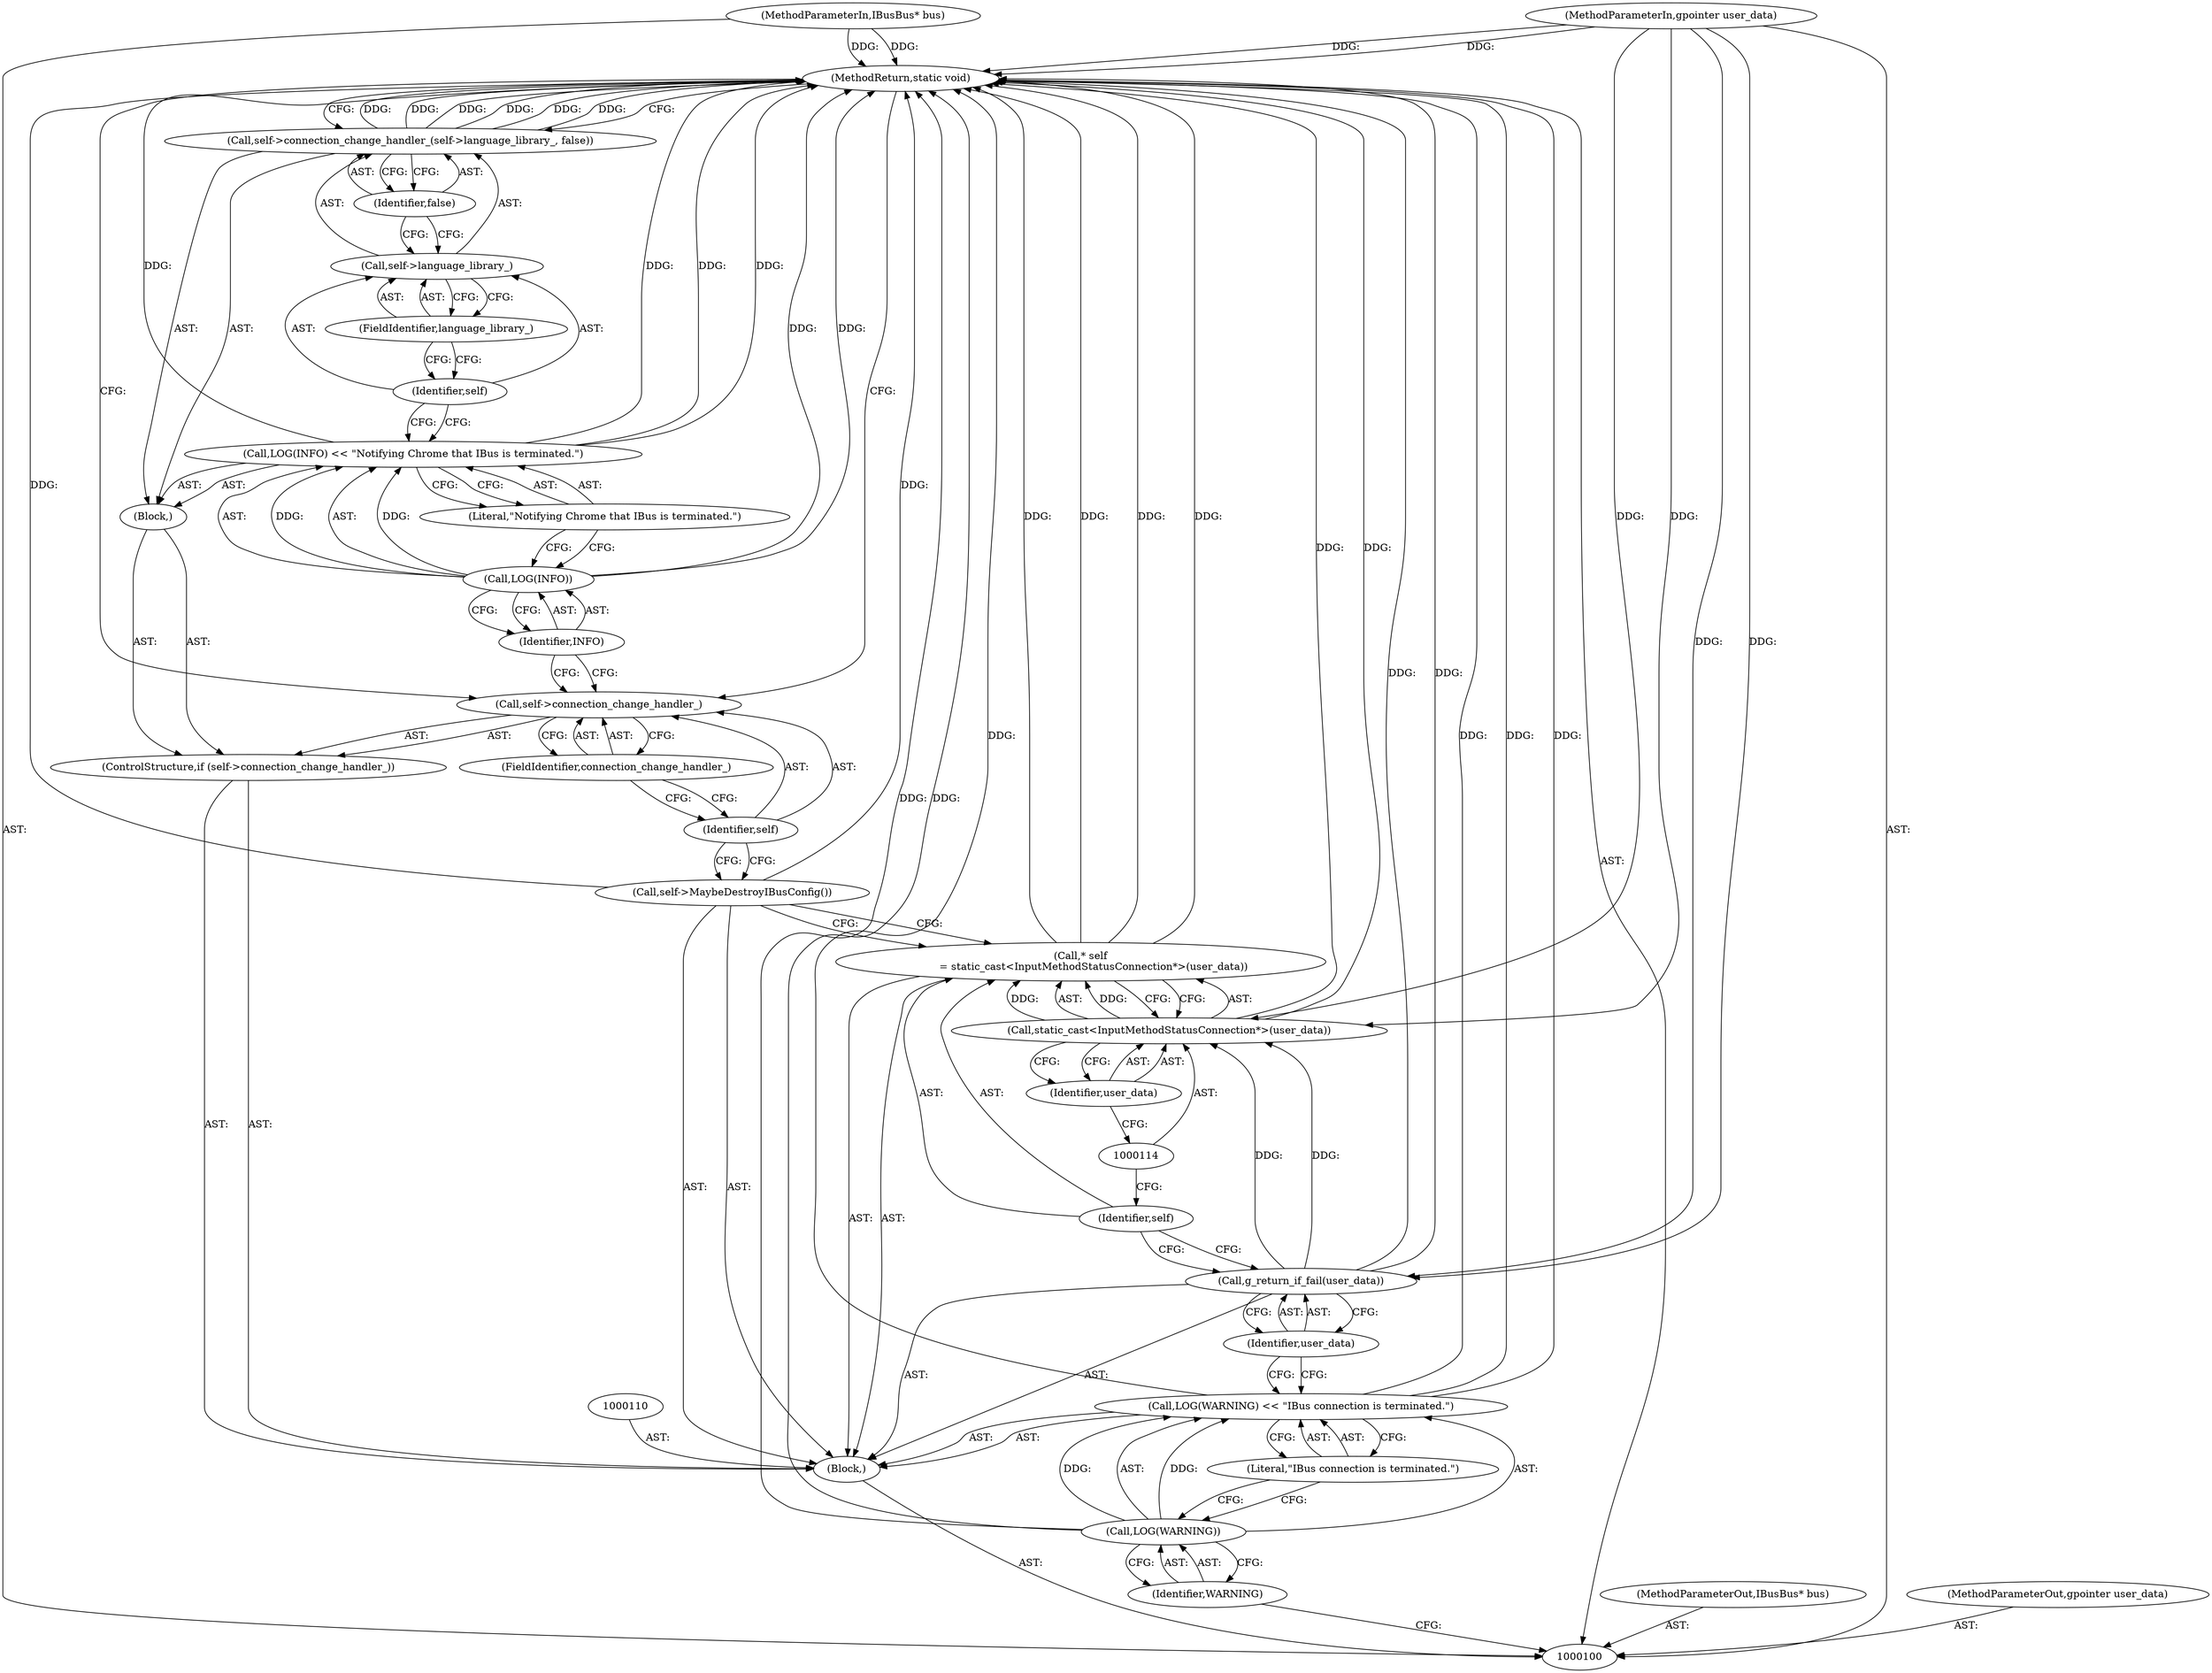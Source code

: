 digraph "1_Chrome_dc7b094a338c6c521f918f478e993f0f74bbea0d_61" {
"1000131" [label="(MethodReturn,static void)"];
"1000101" [label="(MethodParameterIn,IBusBus* bus)"];
"1000176" [label="(MethodParameterOut,IBusBus* bus)"];
"1000102" [label="(MethodParameterIn,gpointer user_data)"];
"1000177" [label="(MethodParameterOut,gpointer user_data)"];
"1000103" [label="(Block,)"];
"1000107" [label="(Literal,\"IBus connection is terminated.\")"];
"1000104" [label="(Call,LOG(WARNING) << \"IBus connection is terminated.\")"];
"1000105" [label="(Call,LOG(WARNING))"];
"1000106" [label="(Identifier,WARNING)"];
"1000109" [label="(Identifier,user_data)"];
"1000108" [label="(Call,g_return_if_fail(user_data))"];
"1000111" [label="(Call,* self\n        = static_cast<InputMethodStatusConnection*>(user_data))"];
"1000112" [label="(Identifier,self)"];
"1000113" [label="(Call,static_cast<InputMethodStatusConnection*>(user_data))"];
"1000115" [label="(Identifier,user_data)"];
"1000116" [label="(Call,self->MaybeDestroyIBusConfig())"];
"1000120" [label="(FieldIdentifier,connection_change_handler_)"];
"1000117" [label="(ControlStructure,if (self->connection_change_handler_))"];
"1000121" [label="(Block,)"];
"1000118" [label="(Call,self->connection_change_handler_)"];
"1000119" [label="(Identifier,self)"];
"1000124" [label="(Identifier,INFO)"];
"1000125" [label="(Literal,\"Notifying Chrome that IBus is terminated.\")"];
"1000122" [label="(Call,LOG(INFO) << \"Notifying Chrome that IBus is terminated.\")"];
"1000123" [label="(Call,LOG(INFO))"];
"1000127" [label="(Call,self->language_library_)"];
"1000128" [label="(Identifier,self)"];
"1000129" [label="(FieldIdentifier,language_library_)"];
"1000126" [label="(Call,self->connection_change_handler_(self->language_library_, false))"];
"1000130" [label="(Identifier,false)"];
"1000131" -> "1000100"  [label="AST: "];
"1000131" -> "1000126"  [label="CFG: "];
"1000131" -> "1000118"  [label="CFG: "];
"1000108" -> "1000131"  [label="DDG: "];
"1000104" -> "1000131"  [label="DDG: "];
"1000104" -> "1000131"  [label="DDG: "];
"1000122" -> "1000131"  [label="DDG: "];
"1000122" -> "1000131"  [label="DDG: "];
"1000113" -> "1000131"  [label="DDG: "];
"1000126" -> "1000131"  [label="DDG: "];
"1000126" -> "1000131"  [label="DDG: "];
"1000126" -> "1000131"  [label="DDG: "];
"1000105" -> "1000131"  [label="DDG: "];
"1000123" -> "1000131"  [label="DDG: "];
"1000102" -> "1000131"  [label="DDG: "];
"1000111" -> "1000131"  [label="DDG: "];
"1000111" -> "1000131"  [label="DDG: "];
"1000101" -> "1000131"  [label="DDG: "];
"1000116" -> "1000131"  [label="DDG: "];
"1000101" -> "1000100"  [label="AST: "];
"1000101" -> "1000131"  [label="DDG: "];
"1000176" -> "1000100"  [label="AST: "];
"1000102" -> "1000100"  [label="AST: "];
"1000102" -> "1000131"  [label="DDG: "];
"1000102" -> "1000108"  [label="DDG: "];
"1000102" -> "1000113"  [label="DDG: "];
"1000177" -> "1000100"  [label="AST: "];
"1000103" -> "1000100"  [label="AST: "];
"1000104" -> "1000103"  [label="AST: "];
"1000108" -> "1000103"  [label="AST: "];
"1000110" -> "1000103"  [label="AST: "];
"1000111" -> "1000103"  [label="AST: "];
"1000116" -> "1000103"  [label="AST: "];
"1000117" -> "1000103"  [label="AST: "];
"1000107" -> "1000104"  [label="AST: "];
"1000107" -> "1000105"  [label="CFG: "];
"1000104" -> "1000107"  [label="CFG: "];
"1000104" -> "1000103"  [label="AST: "];
"1000104" -> "1000107"  [label="CFG: "];
"1000105" -> "1000104"  [label="AST: "];
"1000107" -> "1000104"  [label="AST: "];
"1000109" -> "1000104"  [label="CFG: "];
"1000104" -> "1000131"  [label="DDG: "];
"1000104" -> "1000131"  [label="DDG: "];
"1000105" -> "1000104"  [label="DDG: "];
"1000105" -> "1000104"  [label="AST: "];
"1000105" -> "1000106"  [label="CFG: "];
"1000106" -> "1000105"  [label="AST: "];
"1000107" -> "1000105"  [label="CFG: "];
"1000105" -> "1000131"  [label="DDG: "];
"1000105" -> "1000104"  [label="DDG: "];
"1000106" -> "1000105"  [label="AST: "];
"1000106" -> "1000100"  [label="CFG: "];
"1000105" -> "1000106"  [label="CFG: "];
"1000109" -> "1000108"  [label="AST: "];
"1000109" -> "1000104"  [label="CFG: "];
"1000108" -> "1000109"  [label="CFG: "];
"1000108" -> "1000103"  [label="AST: "];
"1000108" -> "1000109"  [label="CFG: "];
"1000109" -> "1000108"  [label="AST: "];
"1000112" -> "1000108"  [label="CFG: "];
"1000108" -> "1000131"  [label="DDG: "];
"1000102" -> "1000108"  [label="DDG: "];
"1000108" -> "1000113"  [label="DDG: "];
"1000111" -> "1000103"  [label="AST: "];
"1000111" -> "1000113"  [label="CFG: "];
"1000112" -> "1000111"  [label="AST: "];
"1000113" -> "1000111"  [label="AST: "];
"1000116" -> "1000111"  [label="CFG: "];
"1000111" -> "1000131"  [label="DDG: "];
"1000111" -> "1000131"  [label="DDG: "];
"1000113" -> "1000111"  [label="DDG: "];
"1000112" -> "1000111"  [label="AST: "];
"1000112" -> "1000108"  [label="CFG: "];
"1000114" -> "1000112"  [label="CFG: "];
"1000113" -> "1000111"  [label="AST: "];
"1000113" -> "1000115"  [label="CFG: "];
"1000114" -> "1000113"  [label="AST: "];
"1000115" -> "1000113"  [label="AST: "];
"1000111" -> "1000113"  [label="CFG: "];
"1000113" -> "1000131"  [label="DDG: "];
"1000113" -> "1000111"  [label="DDG: "];
"1000108" -> "1000113"  [label="DDG: "];
"1000102" -> "1000113"  [label="DDG: "];
"1000115" -> "1000113"  [label="AST: "];
"1000115" -> "1000114"  [label="CFG: "];
"1000113" -> "1000115"  [label="CFG: "];
"1000116" -> "1000103"  [label="AST: "];
"1000116" -> "1000111"  [label="CFG: "];
"1000119" -> "1000116"  [label="CFG: "];
"1000116" -> "1000131"  [label="DDG: "];
"1000120" -> "1000118"  [label="AST: "];
"1000120" -> "1000119"  [label="CFG: "];
"1000118" -> "1000120"  [label="CFG: "];
"1000117" -> "1000103"  [label="AST: "];
"1000118" -> "1000117"  [label="AST: "];
"1000121" -> "1000117"  [label="AST: "];
"1000121" -> "1000117"  [label="AST: "];
"1000122" -> "1000121"  [label="AST: "];
"1000126" -> "1000121"  [label="AST: "];
"1000118" -> "1000117"  [label="AST: "];
"1000118" -> "1000120"  [label="CFG: "];
"1000119" -> "1000118"  [label="AST: "];
"1000120" -> "1000118"  [label="AST: "];
"1000124" -> "1000118"  [label="CFG: "];
"1000131" -> "1000118"  [label="CFG: "];
"1000119" -> "1000118"  [label="AST: "];
"1000119" -> "1000116"  [label="CFG: "];
"1000120" -> "1000119"  [label="CFG: "];
"1000124" -> "1000123"  [label="AST: "];
"1000124" -> "1000118"  [label="CFG: "];
"1000123" -> "1000124"  [label="CFG: "];
"1000125" -> "1000122"  [label="AST: "];
"1000125" -> "1000123"  [label="CFG: "];
"1000122" -> "1000125"  [label="CFG: "];
"1000122" -> "1000121"  [label="AST: "];
"1000122" -> "1000125"  [label="CFG: "];
"1000123" -> "1000122"  [label="AST: "];
"1000125" -> "1000122"  [label="AST: "];
"1000128" -> "1000122"  [label="CFG: "];
"1000122" -> "1000131"  [label="DDG: "];
"1000122" -> "1000131"  [label="DDG: "];
"1000123" -> "1000122"  [label="DDG: "];
"1000123" -> "1000122"  [label="AST: "];
"1000123" -> "1000124"  [label="CFG: "];
"1000124" -> "1000123"  [label="AST: "];
"1000125" -> "1000123"  [label="CFG: "];
"1000123" -> "1000131"  [label="DDG: "];
"1000123" -> "1000122"  [label="DDG: "];
"1000127" -> "1000126"  [label="AST: "];
"1000127" -> "1000129"  [label="CFG: "];
"1000128" -> "1000127"  [label="AST: "];
"1000129" -> "1000127"  [label="AST: "];
"1000130" -> "1000127"  [label="CFG: "];
"1000128" -> "1000127"  [label="AST: "];
"1000128" -> "1000122"  [label="CFG: "];
"1000129" -> "1000128"  [label="CFG: "];
"1000129" -> "1000127"  [label="AST: "];
"1000129" -> "1000128"  [label="CFG: "];
"1000127" -> "1000129"  [label="CFG: "];
"1000126" -> "1000121"  [label="AST: "];
"1000126" -> "1000130"  [label="CFG: "];
"1000127" -> "1000126"  [label="AST: "];
"1000130" -> "1000126"  [label="AST: "];
"1000131" -> "1000126"  [label="CFG: "];
"1000126" -> "1000131"  [label="DDG: "];
"1000126" -> "1000131"  [label="DDG: "];
"1000126" -> "1000131"  [label="DDG: "];
"1000130" -> "1000126"  [label="AST: "];
"1000130" -> "1000127"  [label="CFG: "];
"1000126" -> "1000130"  [label="CFG: "];
}
